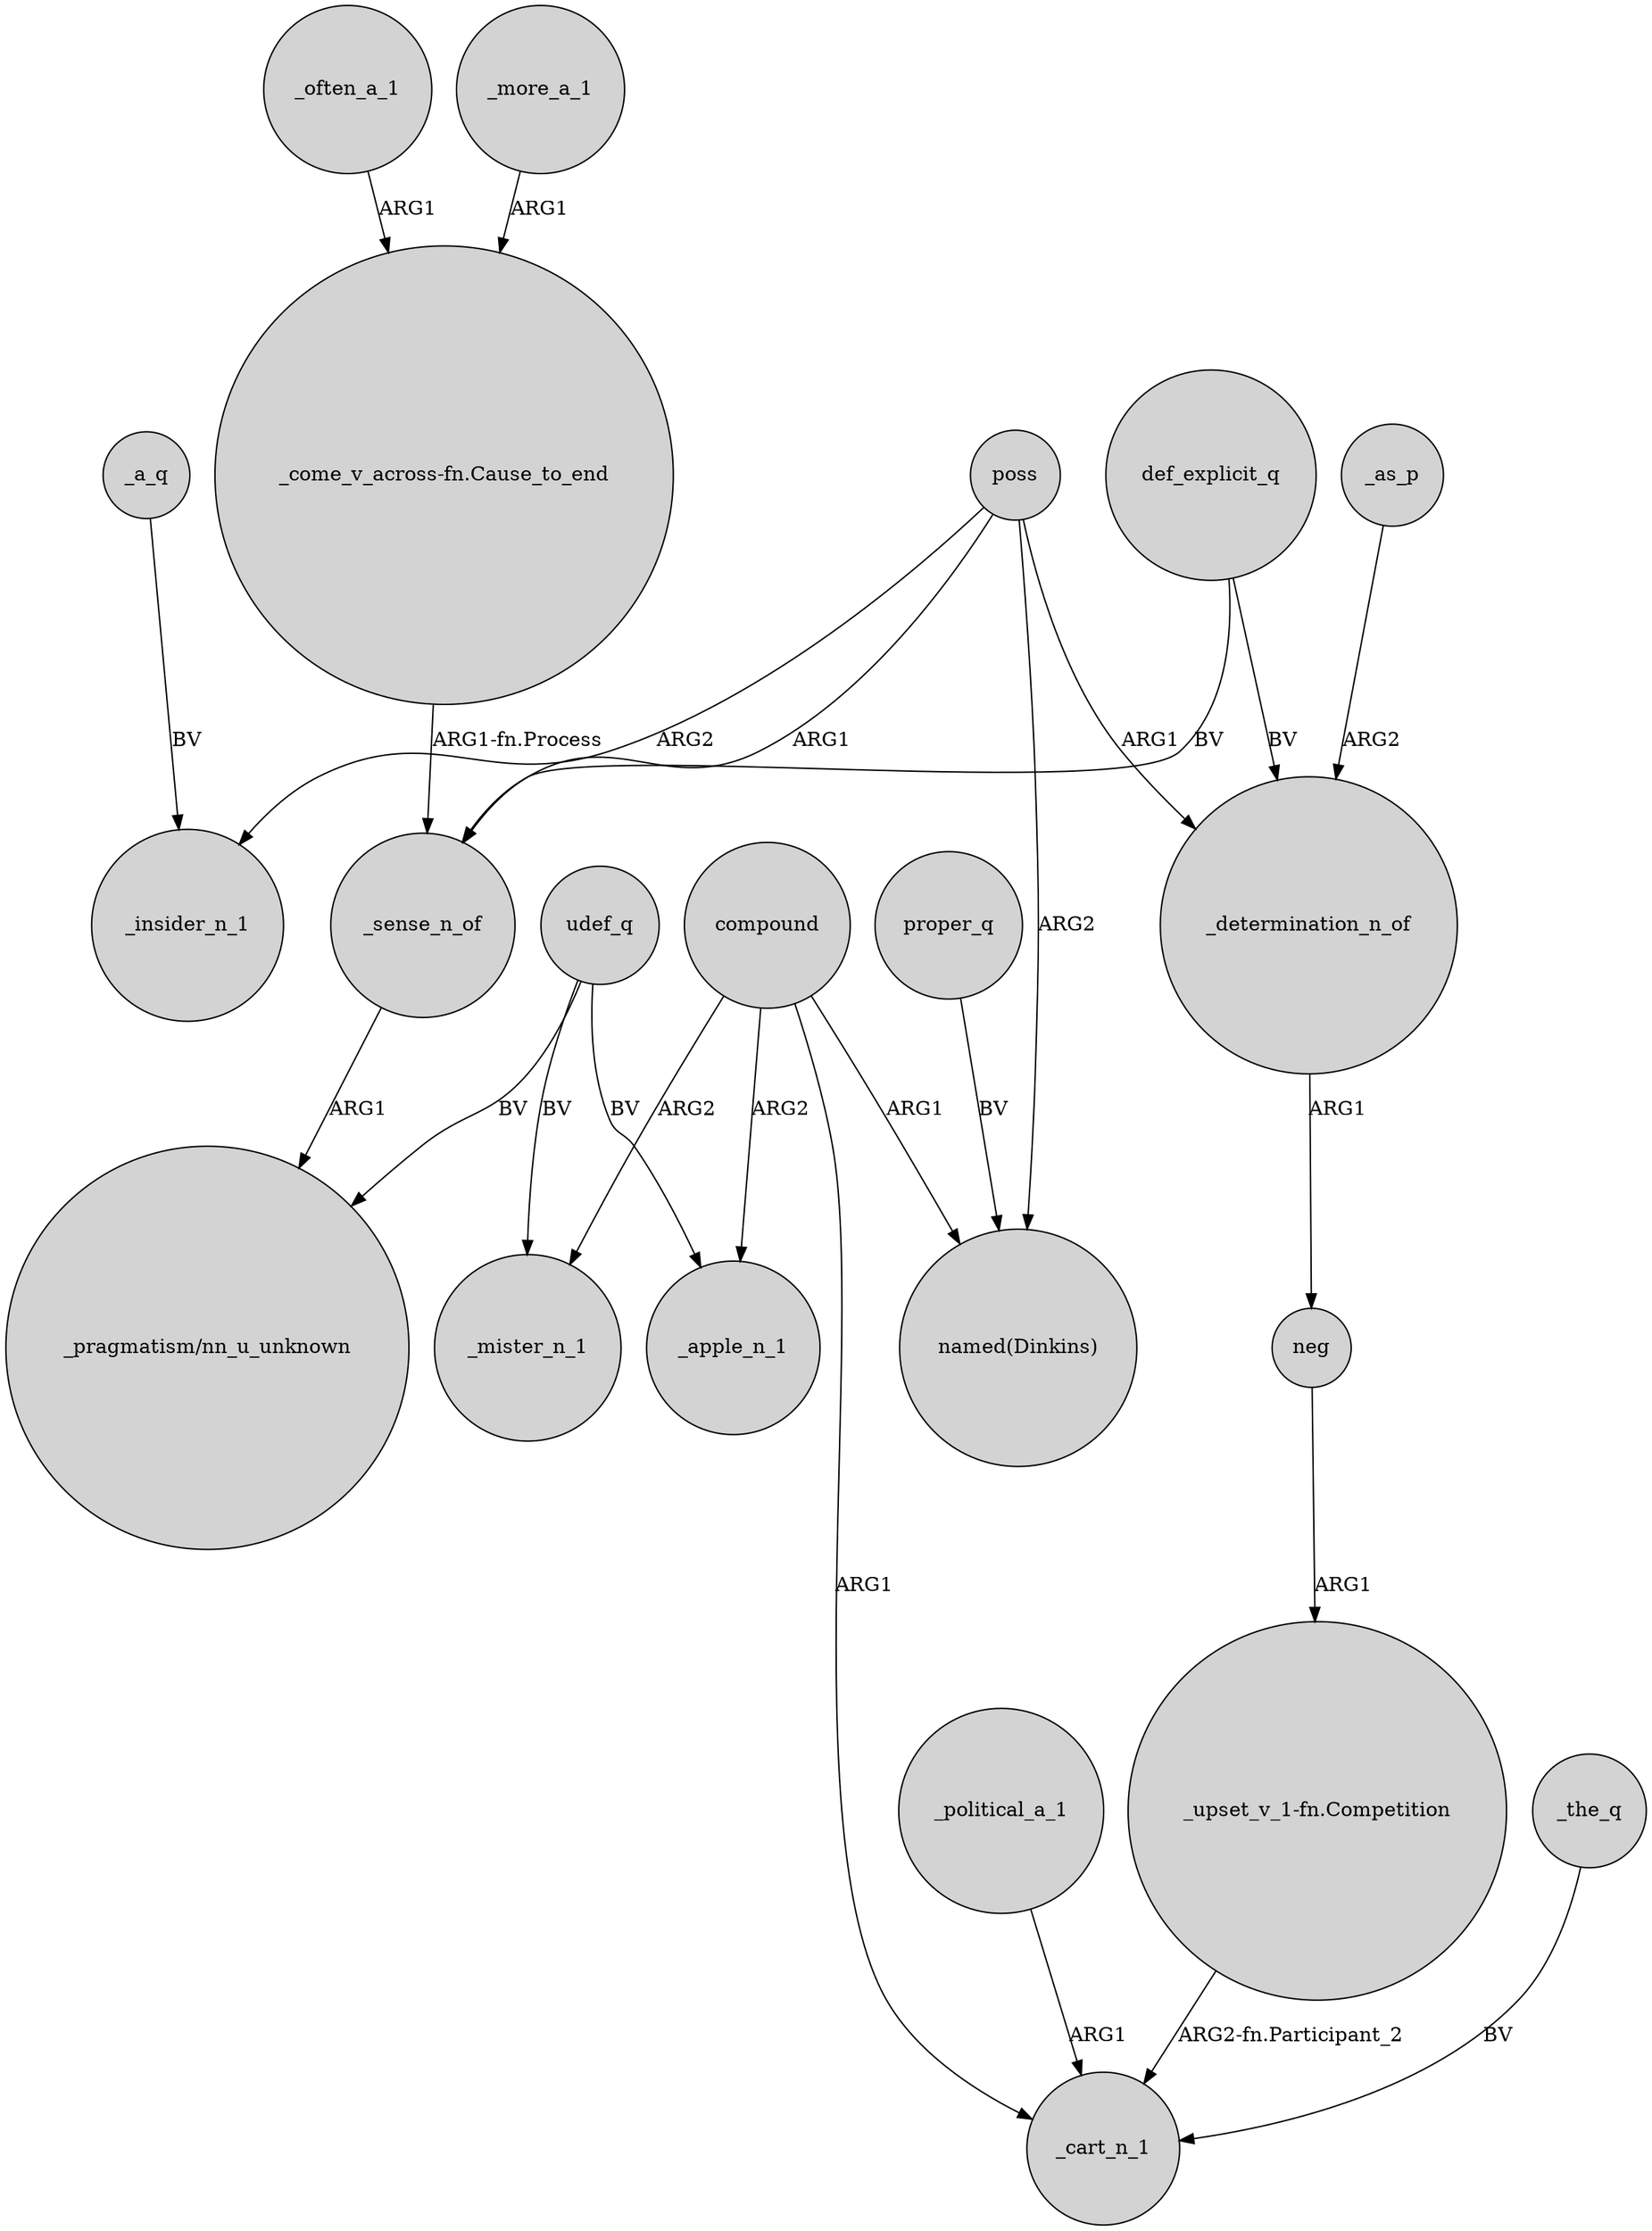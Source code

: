 digraph {
	node [shape=circle style=filled]
	poss -> _insider_n_1 [label=ARG2]
	compound -> _mister_n_1 [label=ARG2]
	def_explicit_q -> _sense_n_of [label=BV]
	proper_q -> "named(Dinkins)" [label=BV]
	compound -> _apple_n_1 [label=ARG2]
	poss -> "named(Dinkins)" [label=ARG2]
	_political_a_1 -> _cart_n_1 [label=ARG1]
	_determination_n_of -> neg [label=ARG1]
	_often_a_1 -> "_come_v_across-fn.Cause_to_end" [label=ARG1]
	poss -> _determination_n_of [label=ARG1]
	udef_q -> _mister_n_1 [label=BV]
	"_come_v_across-fn.Cause_to_end" -> _sense_n_of [label="ARG1-fn.Process"]
	poss -> _sense_n_of [label=ARG1]
	_a_q -> _insider_n_1 [label=BV]
	udef_q -> "_pragmatism/nn_u_unknown" [label=BV]
	compound -> "named(Dinkins)" [label=ARG1]
	_as_p -> _determination_n_of [label=ARG2]
	"_upset_v_1-fn.Competition" -> _cart_n_1 [label="ARG2-fn.Participant_2"]
	compound -> _cart_n_1 [label=ARG1]
	_the_q -> _cart_n_1 [label=BV]
	_more_a_1 -> "_come_v_across-fn.Cause_to_end" [label=ARG1]
	def_explicit_q -> _determination_n_of [label=BV]
	neg -> "_upset_v_1-fn.Competition" [label=ARG1]
	_sense_n_of -> "_pragmatism/nn_u_unknown" [label=ARG1]
	udef_q -> _apple_n_1 [label=BV]
}
